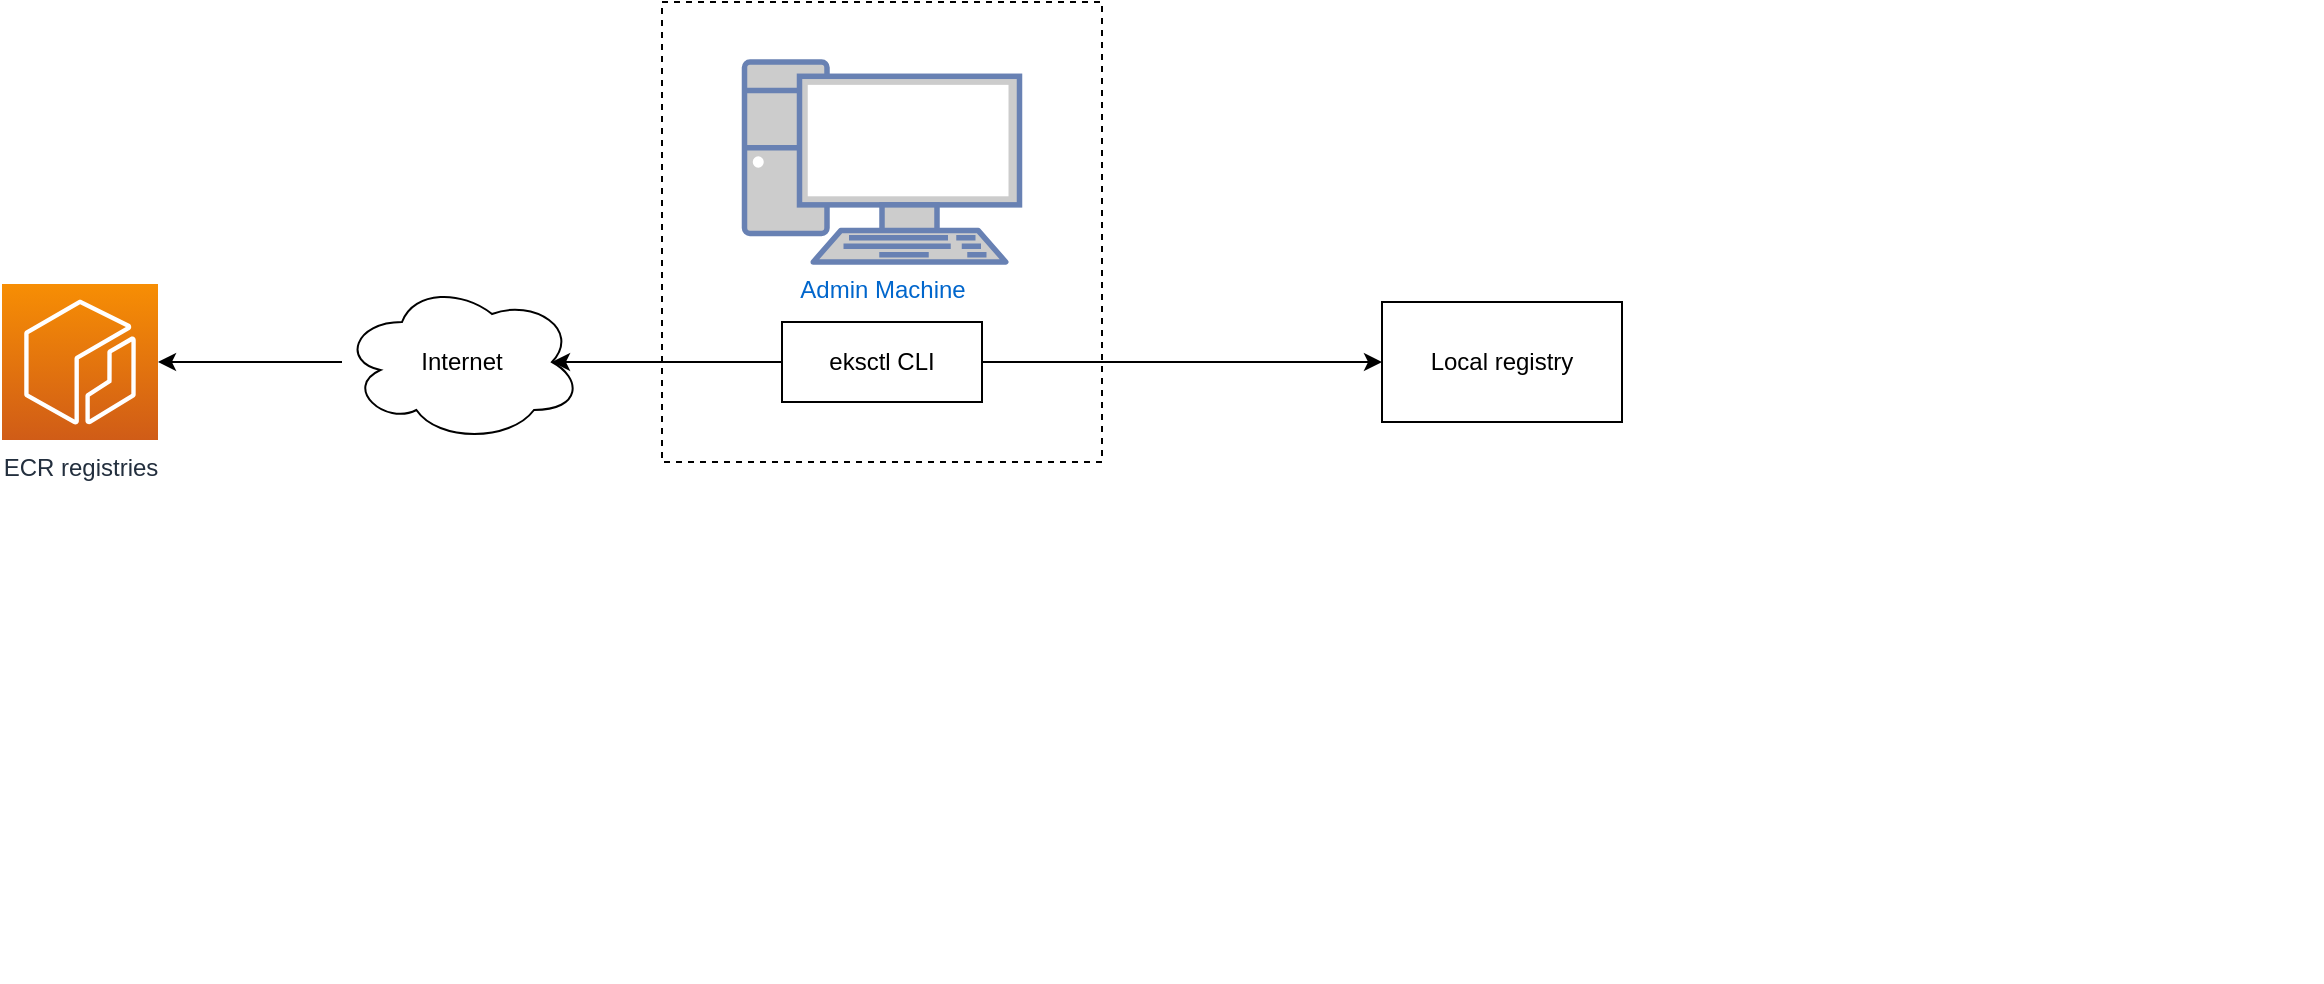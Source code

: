 <mxfile version="21.6.8" type="device" pages="2">
  <diagram name="Page-1" id="TELjlGs--O5MQCYskABk">
    <mxGraphModel dx="1634" dy="1214" grid="1" gridSize="10" guides="1" tooltips="1" connect="1" arrows="1" fold="1" page="0" pageScale="1" pageWidth="850" pageHeight="1100" math="0" shadow="0">
      <root>
        <mxCell id="0" />
        <mxCell id="1" parent="0" />
        <mxCell id="GY_8kQgu86yVpzuosIc_-27" value="" style="whiteSpace=wrap;html=1;dashed=1;" vertex="1" parent="1">
          <mxGeometry x="240" y="100" width="220" height="230" as="geometry" />
        </mxCell>
        <mxCell id="GY_8kQgu86yVpzuosIc_-6" value="&lt;canvas id=&quot;canvas&quot; width=&quot;105&quot; height=&quot;36&quot;&gt;&lt;/canvas&gt;" style="text;whiteSpace=wrap;html=1;" vertex="1" parent="1">
          <mxGeometry x="930" y="530" width="140" height="60" as="geometry" />
        </mxCell>
        <mxCell id="GY_8kQgu86yVpzuosIc_-20" style="edgeStyle=orthogonalEdgeStyle;rounded=0;orthogonalLoop=1;jettySize=auto;html=1;" edge="1" parent="1" source="GY_8kQgu86yVpzuosIc_-24" target="GY_8kQgu86yVpzuosIc_-16">
          <mxGeometry relative="1" as="geometry" />
        </mxCell>
        <mxCell id="GY_8kQgu86yVpzuosIc_-8" value="Admin Machine" style="fontColor=#0066CC;verticalAlign=top;verticalLabelPosition=bottom;labelPosition=center;align=center;html=1;outlineConnect=0;fillColor=#CCCCCC;strokeColor=#6881B3;gradientColor=none;gradientDirection=north;strokeWidth=2;shape=mxgraph.networks.pc;" vertex="1" parent="1">
          <mxGeometry x="281.25" y="130" width="137.5" height="100" as="geometry" />
        </mxCell>
        <mxCell id="GY_8kQgu86yVpzuosIc_-16" value="Local registry" style="whiteSpace=wrap;html=1;" vertex="1" parent="1">
          <mxGeometry x="600" y="250" width="120" height="60" as="geometry" />
        </mxCell>
        <mxCell id="GY_8kQgu86yVpzuosIc_-18" value="ECR registries" style="sketch=0;points=[[0,0,0],[0.25,0,0],[0.5,0,0],[0.75,0,0],[1,0,0],[0,1,0],[0.25,1,0],[0.5,1,0],[0.75,1,0],[1,1,0],[0,0.25,0],[0,0.5,0],[0,0.75,0],[1,0.25,0],[1,0.5,0],[1,0.75,0]];outlineConnect=0;fontColor=#232F3E;gradientColor=#F78E04;gradientDirection=north;fillColor=#D05C17;strokeColor=#ffffff;dashed=0;verticalLabelPosition=bottom;verticalAlign=top;align=center;html=1;fontSize=12;fontStyle=0;aspect=fixed;shape=mxgraph.aws4.resourceIcon;resIcon=mxgraph.aws4.ecr;" vertex="1" parent="1">
          <mxGeometry x="-90" y="241" width="78" height="78" as="geometry" />
        </mxCell>
        <mxCell id="GY_8kQgu86yVpzuosIc_-29" style="edgeStyle=orthogonalEdgeStyle;rounded=0;orthogonalLoop=1;jettySize=auto;html=1;entryX=0.875;entryY=0.5;entryDx=0;entryDy=0;entryPerimeter=0;" edge="1" parent="1" source="GY_8kQgu86yVpzuosIc_-24" target="GY_8kQgu86yVpzuosIc_-28">
          <mxGeometry relative="1" as="geometry" />
        </mxCell>
        <mxCell id="GY_8kQgu86yVpzuosIc_-24" value="eksctl CLI" style="whiteSpace=wrap;html=1;" vertex="1" parent="1">
          <mxGeometry x="300" y="260" width="100" height="40" as="geometry" />
        </mxCell>
        <mxCell id="GY_8kQgu86yVpzuosIc_-51" style="edgeStyle=orthogonalEdgeStyle;rounded=0;orthogonalLoop=1;jettySize=auto;html=1;" edge="1" parent="1" source="GY_8kQgu86yVpzuosIc_-28" target="GY_8kQgu86yVpzuosIc_-18">
          <mxGeometry relative="1" as="geometry" />
        </mxCell>
        <mxCell id="GY_8kQgu86yVpzuosIc_-28" value="Internet" style="ellipse;shape=cloud;whiteSpace=wrap;html=1;" vertex="1" parent="1">
          <mxGeometry x="80" y="240" width="120" height="80" as="geometry" />
        </mxCell>
      </root>
    </mxGraphModel>
  </diagram>
  <diagram id="HoFBEvjdV1D5AWzPOVR2" name="Page-2">
    <mxGraphModel dx="1634" dy="1214" grid="1" gridSize="10" guides="1" tooltips="1" connect="1" arrows="1" fold="1" page="0" pageScale="1" pageWidth="850" pageHeight="1100" math="0" shadow="0">
      <root>
        <mxCell id="0" />
        <mxCell id="1" parent="0" />
        <mxCell id="oEXXHtvjnliRg93vrbVw-1" style="edgeStyle=orthogonalEdgeStyle;rounded=0;orthogonalLoop=1;jettySize=auto;html=1;endArrow=none;endFill=0;" edge="1" parent="1" source="oEXXHtvjnliRg93vrbVw-4" target="oEXXHtvjnliRg93vrbVw-7">
          <mxGeometry relative="1" as="geometry" />
        </mxCell>
        <mxCell id="oEXXHtvjnliRg93vrbVw-2" style="edgeStyle=orthogonalEdgeStyle;rounded=0;orthogonalLoop=1;jettySize=auto;html=1;" edge="1" parent="1" source="oEXXHtvjnliRg93vrbVw-4" target="oEXXHtvjnliRg93vrbVw-13">
          <mxGeometry relative="1" as="geometry" />
        </mxCell>
        <mxCell id="oEXXHtvjnliRg93vrbVw-3" value="Fetch artifacts" style="edgeLabel;html=1;align=center;verticalAlign=middle;resizable=0;points=[];" vertex="1" connectable="0" parent="oEXXHtvjnliRg93vrbVw-2">
          <mxGeometry x="-0.257" relative="1" as="geometry">
            <mxPoint as="offset" />
          </mxGeometry>
        </mxCell>
        <mxCell id="oEXXHtvjnliRg93vrbVw-4" value="Management cluster" style="whiteSpace=wrap;html=1;" vertex="1" parent="1">
          <mxGeometry x="290" y="300" width="120" height="60" as="geometry" />
        </mxCell>
        <mxCell id="oEXXHtvjnliRg93vrbVw-5" style="edgeStyle=orthogonalEdgeStyle;rounded=0;orthogonalLoop=1;jettySize=auto;html=1;entryX=1;entryY=0.5;entryDx=0;entryDy=0;" edge="1" parent="1" source="oEXXHtvjnliRg93vrbVw-7" target="oEXXHtvjnliRg93vrbVw-13">
          <mxGeometry relative="1" as="geometry">
            <Array as="points">
              <mxPoint x="490" y="480" />
              <mxPoint x="490" y="200" />
            </Array>
          </mxGeometry>
        </mxCell>
        <mxCell id="oEXXHtvjnliRg93vrbVw-6" value="Fetch artifacts" style="edgeLabel;html=1;align=center;verticalAlign=middle;resizable=0;points=[];" vertex="1" connectable="0" parent="oEXXHtvjnliRg93vrbVw-5">
          <mxGeometry x="0.288" y="2" relative="1" as="geometry">
            <mxPoint x="2" y="65" as="offset" />
          </mxGeometry>
        </mxCell>
        <mxCell id="oEXXHtvjnliRg93vrbVw-7" value="Workload cluster" style="whiteSpace=wrap;html=1;" vertex="1" parent="1">
          <mxGeometry x="290" y="440" width="120" height="60" as="geometry" />
        </mxCell>
        <mxCell id="oEXXHtvjnliRg93vrbVw-8" value="" style="whiteSpace=wrap;html=1;dashed=1;" vertex="1" parent="1">
          <mxGeometry x="-20" y="150" width="220" height="250" as="geometry" />
        </mxCell>
        <mxCell id="oEXXHtvjnliRg93vrbVw-9" value="Admin Machine" style="fontColor=#0066CC;verticalAlign=top;verticalLabelPosition=bottom;labelPosition=center;align=center;html=1;outlineConnect=0;fillColor=#CCCCCC;strokeColor=#6881B3;gradientColor=none;gradientDirection=north;strokeWidth=2;shape=mxgraph.networks.pc;" vertex="1" parent="1">
          <mxGeometry x="21.25" y="180" width="137.5" height="100" as="geometry" />
        </mxCell>
        <mxCell id="oEXXHtvjnliRg93vrbVw-10" style="edgeStyle=orthogonalEdgeStyle;rounded=0;orthogonalLoop=1;jettySize=auto;html=1;" edge="1" parent="1" source="oEXXHtvjnliRg93vrbVw-12" target="oEXXHtvjnliRg93vrbVw-4">
          <mxGeometry relative="1" as="geometry" />
        </mxCell>
        <mxCell id="oEXXHtvjnliRg93vrbVw-11" style="edgeStyle=orthogonalEdgeStyle;rounded=0;orthogonalLoop=1;jettySize=auto;html=1;entryX=0.875;entryY=0.5;entryDx=0;entryDy=0;entryPerimeter=0;" edge="1" parent="1" source="oEXXHtvjnliRg93vrbVw-16" target="oEXXHtvjnliRg93vrbVw-14">
          <mxGeometry relative="1" as="geometry" />
        </mxCell>
        <mxCell id="oEXXHtvjnliRg93vrbVw-12" value="eksctl CLI" style="whiteSpace=wrap;html=1;" vertex="1" parent="1">
          <mxGeometry x="40" y="310" width="100" height="40" as="geometry" />
        </mxCell>
        <mxCell id="oEXXHtvjnliRg93vrbVw-13" value="Local registry" style="whiteSpace=wrap;html=1;" vertex="1" parent="1">
          <mxGeometry x="290" y="170" width="120" height="60" as="geometry" />
        </mxCell>
        <mxCell id="oEXXHtvjnliRg93vrbVw-14" value="Internet" style="ellipse;shape=cloud;whiteSpace=wrap;html=1;" vertex="1" parent="1">
          <mxGeometry x="-290" y="290" width="120" height="80" as="geometry" />
        </mxCell>
        <mxCell id="oEXXHtvjnliRg93vrbVw-15" value="" style="edgeStyle=orthogonalEdgeStyle;rounded=0;orthogonalLoop=1;jettySize=auto;html=1;entryX=0.875;entryY=0.5;entryDx=0;entryDy=0;entryPerimeter=0;endArrow=none;endFill=0;" edge="1" parent="1" source="oEXXHtvjnliRg93vrbVw-12" target="oEXXHtvjnliRg93vrbVw-16">
          <mxGeometry relative="1" as="geometry">
            <mxPoint x="40" y="330" as="sourcePoint" />
            <mxPoint x="-85" y="330" as="targetPoint" />
          </mxGeometry>
        </mxCell>
        <mxCell id="oEXXHtvjnliRg93vrbVw-16" value="Disconnected" style="shape=mxgraph.mockup.markup.redX;fillColor=#ff0000;html=1;shadow=0;whiteSpace=wrap;strokeColor=none;verticalAlign=bottom;spacingTop=5;spacingBottom=-23;" vertex="1" parent="1">
          <mxGeometry x="-110" y="305" width="60" height="50" as="geometry" />
        </mxCell>
      </root>
    </mxGraphModel>
  </diagram>
</mxfile>
